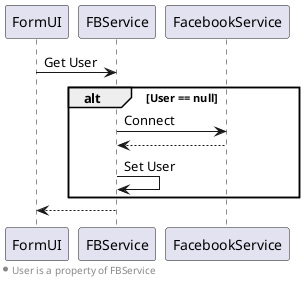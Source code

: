 @startuml
<style>
footer {
  HorizontalAlignment left
}
</style>
FormUI -> FBService: Get User

alt User == null
  FBService -> FacebookService: Connect
  FacebookService --> FBService
  FBService -> FBService: Set User 
end

FBService --> FormUI

footer * User is a property of FBService

@enduml